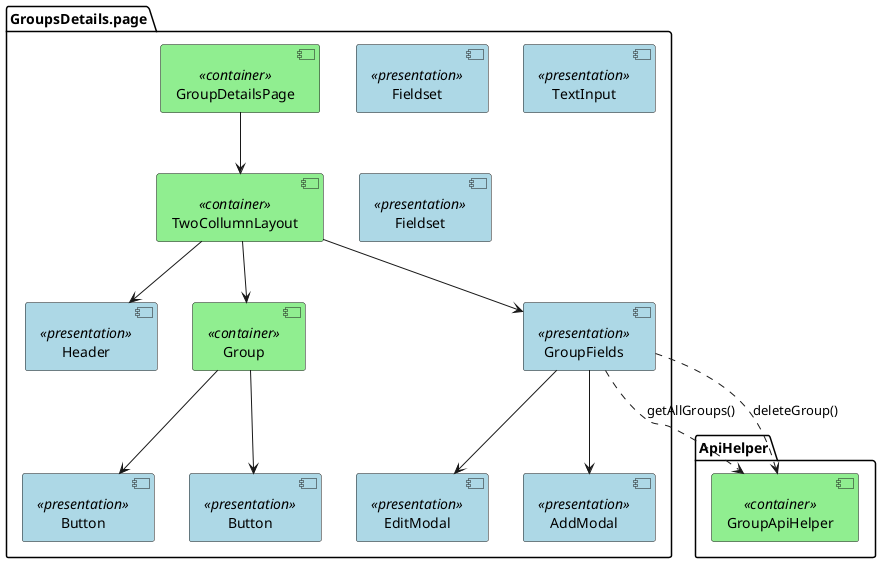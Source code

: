 @startuml Component Diagram

skinparam component {
  backgroundColor<<presentation>> Lightblue
  backgroundColor<<container>> Lightgreen
}

package GroupsDetails.page {
    component "GroupDetailsPage"  as root <<container>> 

    component "TwoCollumnLayout" as tcl <<container>> 

    component "Header" as h <<presentation>> 

    component "Group" as g1 <<container>>
    component "Button" as b1 <<presentation>>
    component "Button" as b2 <<presentation>>

    component "GroupFields" as gf <<presentation>>

    component "EditModal" as em <<presentation>>
    component "AddModal" as am <<presentation>>

    component "Fieldset" as f1 <<presentation>>
    component "TextInput" as ti1 <<presentation>>

    component "Fieldset" as f2 <<presentation>>

}

package ApiHelper {
  component "GroupApiHelper" as gapi <<container>>
}

root --> tcl

tcl --> h
tcl --> gf

tcl --> g1
g1 --> b1
g1 --> b2

gf --> em
gf --> am

gf ..> gapi: getAllGroups()
gf ..> gapi: deleteGroup()

@enduml